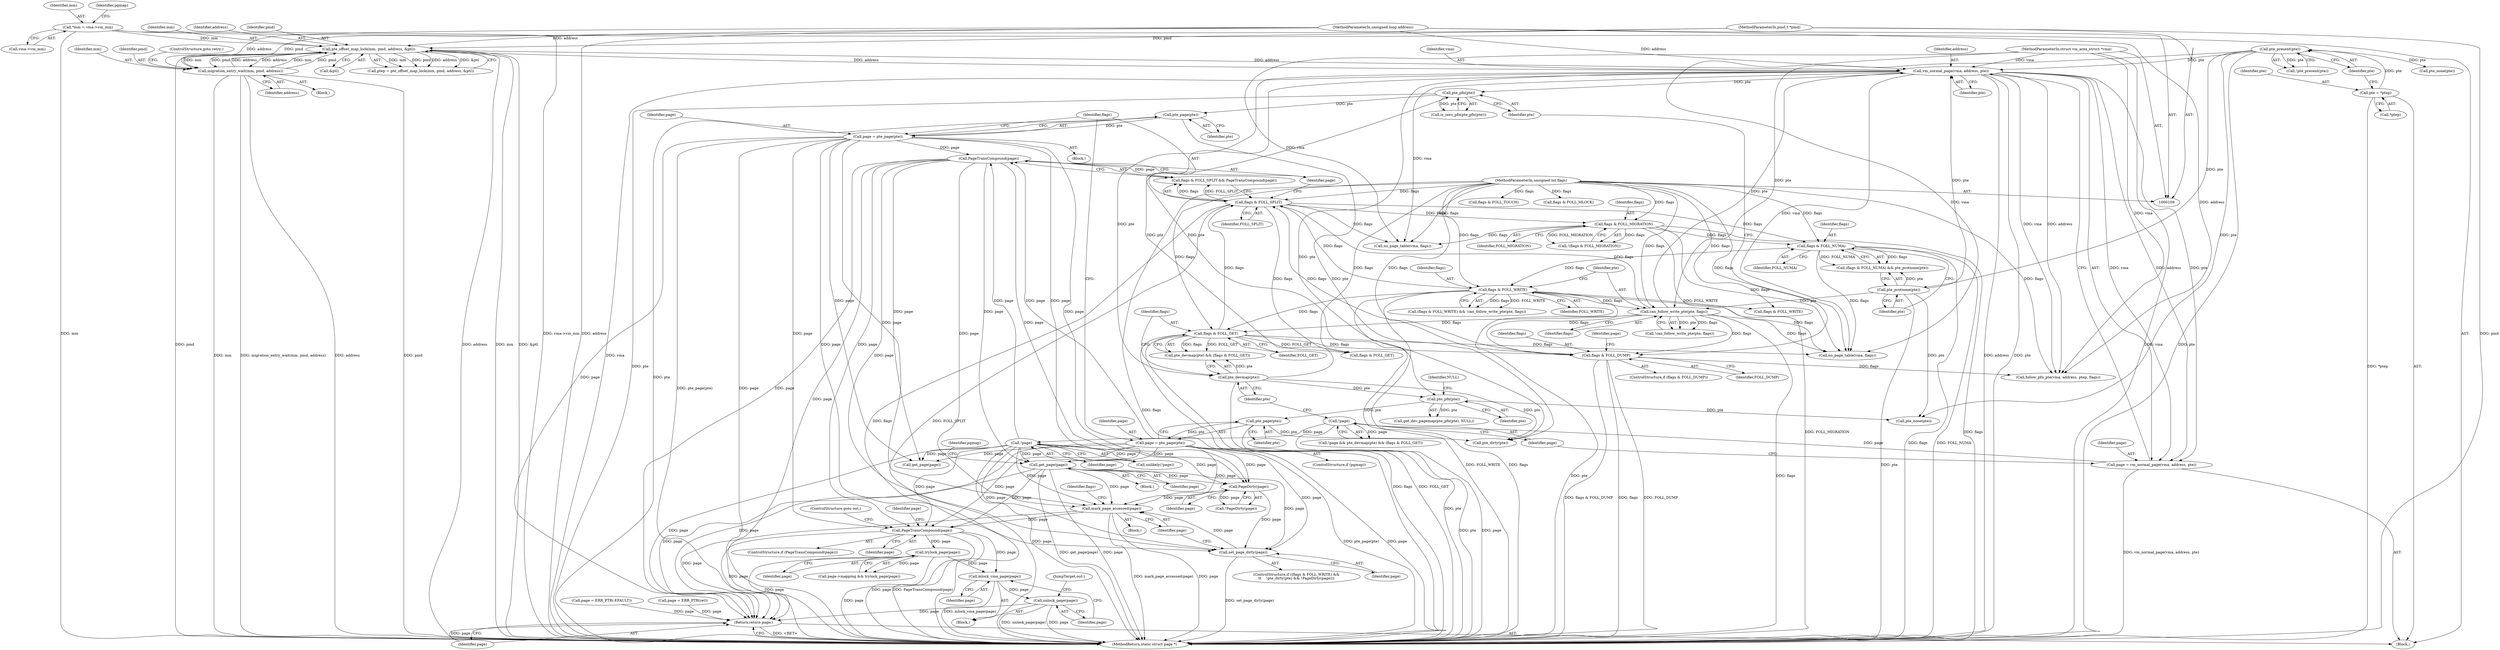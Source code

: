 digraph "0_linux_19be0eaffa3ac7d8eb6784ad9bdbc7d67ed8e619_0@API" {
"1000370" [label="(Call,mlock_vma_page(page))"];
"1000366" [label="(Call,trylock_page(page))"];
"1000358" [label="(Call,PageTransCompound(page))"];
"1000285" [label="(Call,PageTransCompound(page))"];
"1000261" [label="(Call,page = pte_page(pte))"];
"1000263" [label="(Call,pte_page(pte))"];
"1000258" [label="(Call,pte_pfn(pte))"];
"1000210" [label="(Call,vm_normal_page(vma, address, pte))"];
"1000110" [label="(MethodParameterIn,struct vm_area_struct *vma)"];
"1000141" [label="(Call,pte_offset_map_lock(mm, pmd, address, &ptl))"];
"1000116" [label="(Call,*mm = vma->vm_mm)"];
"1000180" [label="(Call,migration_entry_wait(mm, pmd, address))"];
"1000112" [label="(MethodParameterIn,pmd_t *pmd)"];
"1000111" [label="(MethodParameterIn,unsigned long address)"];
"1000199" [label="(Call,can_follow_write_pte(pte, flags))"];
"1000190" [label="(Call,pte_protnone(pte))"];
"1000153" [label="(Call,pte_present(pte))"];
"1000147" [label="(Call,pte = *ptep)"];
"1000195" [label="(Call,flags & FOLL_WRITE)"];
"1000187" [label="(Call,flags & FOLL_NUMA)"];
"1000282" [label="(Call,flags & FOLL_SPLIT)"];
"1000221" [label="(Call,flags & FOLL_GET)"];
"1000113" [label="(MethodParameterIn,unsigned int flags)"];
"1000246" [label="(Call,flags & FOLL_DUMP)"];
"1000160" [label="(Call,flags & FOLL_MIGRATION)"];
"1000219" [label="(Call,pte_devmap(pte))"];
"1000233" [label="(Call,page = pte_page(pte))"];
"1000235" [label="(Call,pte_page(pte))"];
"1000228" [label="(Call,pte_pfn(pte))"];
"1000242" [label="(Call,!page)"];
"1000216" [label="(Call,!page)"];
"1000208" [label="(Call,page = vm_normal_page(vma, address, pte))"];
"1000315" [label="(Call,get_page(page))"];
"1000344" [label="(Call,mark_page_accessed(page))"];
"1000342" [label="(Call,set_page_dirty(page))"];
"1000340" [label="(Call,PageDirty(page))"];
"1000372" [label="(Call,unlock_page(page))"];
"1000378" [label="(Return,return page;)"];
"1000182" [label="(Identifier,pmd)"];
"1000242" [label="(Call,!page)"];
"1000326" [label="(Call,flags & FOLL_TOUCH)"];
"1000243" [label="(Identifier,page)"];
"1000349" [label="(Identifier,flags)"];
"1000315" [label="(Call,get_page(page))"];
"1000220" [label="(Identifier,pte)"];
"1000258" [label="(Call,pte_pfn(pte))"];
"1000311" [label="(Call,flags & FOLL_GET)"];
"1000362" [label="(Call,page->mapping && trylock_page(page))"];
"1000186" [label="(Call,(flags & FOLL_NUMA) && pte_protnone(pte))"];
"1000257" [label="(Call,is_zero_pfn(pte_pfn(pte)))"];
"1000314" [label="(Block,)"];
"1000212" [label="(Identifier,address)"];
"1000270" [label="(Call,follow_pfn_pte(vma, address, ptep, flags))"];
"1000386" [label="(Call,pte_none(pte))"];
"1000373" [label="(Identifier,page)"];
"1000117" [label="(Identifier,mm)"];
"1000213" [label="(Identifier,pte)"];
"1000141" [label="(Call,pte_offset_map_lock(mm, pmd, address, &ptl))"];
"1000210" [label="(Call,vm_normal_page(vma, address, pte))"];
"1000219" [label="(Call,pte_devmap(pte))"];
"1000118" [label="(Call,vma->vm_mm)"];
"1000211" [label="(Identifier,vma)"];
"1000217" [label="(Identifier,page)"];
"1000344" [label="(Call,mark_page_accessed(page))"];
"1000162" [label="(Identifier,FOLL_MIGRATION)"];
"1000228" [label="(Call,pte_pfn(pte))"];
"1000275" [label="(Call,page = ERR_PTR(ret))"];
"1000233" [label="(Call,page = pte_page(pte))"];
"1000116" [label="(Call,*mm = vma->vm_mm)"];
"1000241" [label="(Call,unlikely(!page))"];
"1000195" [label="(Call,flags & FOLL_WRITE)"];
"1000154" [label="(Identifier,pte)"];
"1000114" [label="(Block,)"];
"1000145" [label="(Call,&ptl)"];
"1000234" [label="(Identifier,page)"];
"1000209" [label="(Identifier,page)"];
"1000379" [label="(Identifier,page)"];
"1000236" [label="(Identifier,pte)"];
"1000123" [label="(Identifier,pgmap)"];
"1000227" [label="(Call,get_dev_pagemap(pte_pfn(pte), NULL))"];
"1000144" [label="(Identifier,address)"];
"1000247" [label="(Identifier,flags)"];
"1000367" [label="(Identifier,page)"];
"1000143" [label="(Identifier,pmd)"];
"1000371" [label="(Identifier,page)"];
"1000215" [label="(Call,!page && pte_devmap(pte) && (flags & FOLL_GET))"];
"1000248" [label="(Identifier,FOLL_DUMP)"];
"1000189" [label="(Identifier,FOLL_NUMA)"];
"1000251" [label="(Identifier,page)"];
"1000340" [label="(Call,PageDirty(page))"];
"1000161" [label="(Identifier,flags)"];
"1000142" [label="(Identifier,mm)"];
"1000136" [label="(Call,no_page_table(vma, flags))"];
"1000160" [label="(Call,flags & FOLL_MIGRATION)"];
"1000216" [label="(Call,!page)"];
"1000200" [label="(Identifier,pte)"];
"1000264" [label="(Identifier,pte)"];
"1000245" [label="(ControlStructure,if (flags & FOLL_DUMP))"];
"1000341" [label="(Identifier,page)"];
"1000149" [label="(Call,*ptep)"];
"1000263" [label="(Call,pte_page(pte))"];
"1000343" [label="(Identifier,page)"];
"1000260" [label="(Block,)"];
"1000231" [label="(ControlStructure,if (pgmap))"];
"1000378" [label="(Return,return page;)"];
"1000318" [label="(Identifier,pgmap)"];
"1000285" [label="(Call,PageTransCompound(page))"];
"1000348" [label="(Call,flags & FOLL_MLOCK)"];
"1000370" [label="(Call,mlock_vma_page(page))"];
"1000250" [label="(Call,page = ERR_PTR(-EFAULT))"];
"1000330" [label="(ControlStructure,if ((flags & FOLL_WRITE) &&\n\t\t    !pte_dirty(pte) && !PageDirty(page)))"];
"1000345" [label="(Identifier,page)"];
"1000281" [label="(Call,flags & FOLL_SPLIT && PageTransCompound(page))"];
"1000366" [label="(Call,trylock_page(page))"];
"1000360" [label="(ControlStructure,goto out;)"];
"1000372" [label="(Call,unlock_page(page))"];
"1000222" [label="(Identifier,flags)"];
"1000155" [label="(Block,)"];
"1000111" [label="(MethodParameterIn,unsigned long address)"];
"1000110" [label="(MethodParameterIn,struct vm_area_struct *vma)"];
"1000190" [label="(Call,pte_protnone(pte))"];
"1000359" [label="(Identifier,page)"];
"1000337" [label="(Call,pte_dirty(pte))"];
"1000148" [label="(Identifier,pte)"];
"1000147" [label="(Call,pte = *ptep)"];
"1000289" [label="(Call,get_page(page))"];
"1000230" [label="(Identifier,NULL)"];
"1000183" [label="(Identifier,address)"];
"1000153" [label="(Call,pte_present(pte))"];
"1000282" [label="(Call,flags & FOLL_SPLIT)"];
"1000329" [label="(Block,)"];
"1000358" [label="(Call,PageTransCompound(page))"];
"1000283" [label="(Identifier,flags)"];
"1000368" [label="(Block,)"];
"1000152" [label="(Call,!pte_present(pte))"];
"1000394" [label="(MethodReturn,static struct page *)"];
"1000259" [label="(Identifier,pte)"];
"1000208" [label="(Call,page = vm_normal_page(vma, address, pte))"];
"1000262" [label="(Identifier,page)"];
"1000342" [label="(Call,set_page_dirty(page))"];
"1000364" [label="(Identifier,page)"];
"1000139" [label="(Call,ptep = pte_offset_map_lock(mm, pmd, address, &ptl))"];
"1000197" [label="(Identifier,FOLL_WRITE)"];
"1000188" [label="(Identifier,flags)"];
"1000198" [label="(Call,!can_follow_write_pte(pte, flags))"];
"1000196" [label="(Identifier,flags)"];
"1000374" [label="(JumpTarget,out:)"];
"1000316" [label="(Identifier,page)"];
"1000221" [label="(Call,flags & FOLL_GET)"];
"1000246" [label="(Call,flags & FOLL_DUMP)"];
"1000191" [label="(Identifier,pte)"];
"1000223" [label="(Identifier,FOLL_GET)"];
"1000194" [label="(Call,(flags & FOLL_WRITE) && !can_follow_write_pte(pte, flags))"];
"1000332" [label="(Call,flags & FOLL_WRITE)"];
"1000180" [label="(Call,migration_entry_wait(mm, pmd, address))"];
"1000284" [label="(Identifier,FOLL_SPLIT)"];
"1000165" [label="(Call,pte_none(pte))"];
"1000286" [label="(Identifier,page)"];
"1000113" [label="(MethodParameterIn,unsigned int flags)"];
"1000184" [label="(ControlStructure,goto retry;)"];
"1000391" [label="(Call,no_page_table(vma, flags))"];
"1000229" [label="(Identifier,pte)"];
"1000159" [label="(Call,!(flags & FOLL_MIGRATION))"];
"1000187" [label="(Call,flags & FOLL_NUMA)"];
"1000112" [label="(MethodParameterIn,pmd_t *pmd)"];
"1000235" [label="(Call,pte_page(pte))"];
"1000201" [label="(Identifier,flags)"];
"1000261" [label="(Call,page = pte_page(pte))"];
"1000357" [label="(ControlStructure,if (PageTransCompound(page)))"];
"1000218" [label="(Call,pte_devmap(pte) && (flags & FOLL_GET))"];
"1000339" [label="(Call,!PageDirty(page))"];
"1000199" [label="(Call,can_follow_write_pte(pte, flags))"];
"1000181" [label="(Identifier,mm)"];
"1000370" -> "1000368"  [label="AST: "];
"1000370" -> "1000371"  [label="CFG: "];
"1000371" -> "1000370"  [label="AST: "];
"1000373" -> "1000370"  [label="CFG: "];
"1000370" -> "1000394"  [label="DDG: mlock_vma_page(page)"];
"1000366" -> "1000370"  [label="DDG: page"];
"1000358" -> "1000370"  [label="DDG: page"];
"1000370" -> "1000372"  [label="DDG: page"];
"1000366" -> "1000362"  [label="AST: "];
"1000366" -> "1000367"  [label="CFG: "];
"1000367" -> "1000366"  [label="AST: "];
"1000362" -> "1000366"  [label="CFG: "];
"1000366" -> "1000394"  [label="DDG: page"];
"1000366" -> "1000362"  [label="DDG: page"];
"1000358" -> "1000366"  [label="DDG: page"];
"1000366" -> "1000378"  [label="DDG: page"];
"1000358" -> "1000357"  [label="AST: "];
"1000358" -> "1000359"  [label="CFG: "];
"1000359" -> "1000358"  [label="AST: "];
"1000360" -> "1000358"  [label="CFG: "];
"1000364" -> "1000358"  [label="CFG: "];
"1000358" -> "1000394"  [label="DDG: PageTransCompound(page)"];
"1000358" -> "1000394"  [label="DDG: page"];
"1000285" -> "1000358"  [label="DDG: page"];
"1000315" -> "1000358"  [label="DDG: page"];
"1000261" -> "1000358"  [label="DDG: page"];
"1000233" -> "1000358"  [label="DDG: page"];
"1000344" -> "1000358"  [label="DDG: page"];
"1000242" -> "1000358"  [label="DDG: page"];
"1000358" -> "1000378"  [label="DDG: page"];
"1000285" -> "1000281"  [label="AST: "];
"1000285" -> "1000286"  [label="CFG: "];
"1000286" -> "1000285"  [label="AST: "];
"1000281" -> "1000285"  [label="CFG: "];
"1000285" -> "1000394"  [label="DDG: page"];
"1000285" -> "1000281"  [label="DDG: page"];
"1000261" -> "1000285"  [label="DDG: page"];
"1000233" -> "1000285"  [label="DDG: page"];
"1000242" -> "1000285"  [label="DDG: page"];
"1000285" -> "1000289"  [label="DDG: page"];
"1000285" -> "1000315"  [label="DDG: page"];
"1000285" -> "1000340"  [label="DDG: page"];
"1000285" -> "1000342"  [label="DDG: page"];
"1000285" -> "1000344"  [label="DDG: page"];
"1000285" -> "1000378"  [label="DDG: page"];
"1000261" -> "1000260"  [label="AST: "];
"1000261" -> "1000263"  [label="CFG: "];
"1000262" -> "1000261"  [label="AST: "];
"1000263" -> "1000261"  [label="AST: "];
"1000283" -> "1000261"  [label="CFG: "];
"1000261" -> "1000394"  [label="DDG: pte_page(pte)"];
"1000261" -> "1000394"  [label="DDG: page"];
"1000263" -> "1000261"  [label="DDG: pte"];
"1000261" -> "1000289"  [label="DDG: page"];
"1000261" -> "1000315"  [label="DDG: page"];
"1000261" -> "1000340"  [label="DDG: page"];
"1000261" -> "1000342"  [label="DDG: page"];
"1000261" -> "1000344"  [label="DDG: page"];
"1000261" -> "1000378"  [label="DDG: page"];
"1000263" -> "1000264"  [label="CFG: "];
"1000264" -> "1000263"  [label="AST: "];
"1000263" -> "1000394"  [label="DDG: pte"];
"1000258" -> "1000263"  [label="DDG: pte"];
"1000263" -> "1000337"  [label="DDG: pte"];
"1000258" -> "1000257"  [label="AST: "];
"1000258" -> "1000259"  [label="CFG: "];
"1000259" -> "1000258"  [label="AST: "];
"1000257" -> "1000258"  [label="CFG: "];
"1000258" -> "1000394"  [label="DDG: pte"];
"1000258" -> "1000257"  [label="DDG: pte"];
"1000210" -> "1000258"  [label="DDG: pte"];
"1000219" -> "1000258"  [label="DDG: pte"];
"1000210" -> "1000208"  [label="AST: "];
"1000210" -> "1000213"  [label="CFG: "];
"1000211" -> "1000210"  [label="AST: "];
"1000212" -> "1000210"  [label="AST: "];
"1000213" -> "1000210"  [label="AST: "];
"1000208" -> "1000210"  [label="CFG: "];
"1000210" -> "1000394"  [label="DDG: address"];
"1000210" -> "1000394"  [label="DDG: pte"];
"1000210" -> "1000394"  [label="DDG: vma"];
"1000210" -> "1000136"  [label="DDG: vma"];
"1000210" -> "1000141"  [label="DDG: address"];
"1000210" -> "1000208"  [label="DDG: vma"];
"1000210" -> "1000208"  [label="DDG: address"];
"1000210" -> "1000208"  [label="DDG: pte"];
"1000110" -> "1000210"  [label="DDG: vma"];
"1000141" -> "1000210"  [label="DDG: address"];
"1000111" -> "1000210"  [label="DDG: address"];
"1000199" -> "1000210"  [label="DDG: pte"];
"1000190" -> "1000210"  [label="DDG: pte"];
"1000153" -> "1000210"  [label="DDG: pte"];
"1000210" -> "1000219"  [label="DDG: pte"];
"1000210" -> "1000228"  [label="DDG: pte"];
"1000210" -> "1000270"  [label="DDG: vma"];
"1000210" -> "1000270"  [label="DDG: address"];
"1000210" -> "1000337"  [label="DDG: pte"];
"1000210" -> "1000391"  [label="DDG: vma"];
"1000110" -> "1000109"  [label="AST: "];
"1000110" -> "1000394"  [label="DDG: vma"];
"1000110" -> "1000136"  [label="DDG: vma"];
"1000110" -> "1000270"  [label="DDG: vma"];
"1000110" -> "1000391"  [label="DDG: vma"];
"1000141" -> "1000139"  [label="AST: "];
"1000141" -> "1000145"  [label="CFG: "];
"1000142" -> "1000141"  [label="AST: "];
"1000143" -> "1000141"  [label="AST: "];
"1000144" -> "1000141"  [label="AST: "];
"1000145" -> "1000141"  [label="AST: "];
"1000139" -> "1000141"  [label="CFG: "];
"1000141" -> "1000394"  [label="DDG: mm"];
"1000141" -> "1000394"  [label="DDG: address"];
"1000141" -> "1000394"  [label="DDG: &ptl"];
"1000141" -> "1000394"  [label="DDG: pmd"];
"1000141" -> "1000139"  [label="DDG: mm"];
"1000141" -> "1000139"  [label="DDG: pmd"];
"1000141" -> "1000139"  [label="DDG: address"];
"1000141" -> "1000139"  [label="DDG: &ptl"];
"1000116" -> "1000141"  [label="DDG: mm"];
"1000180" -> "1000141"  [label="DDG: mm"];
"1000180" -> "1000141"  [label="DDG: pmd"];
"1000180" -> "1000141"  [label="DDG: address"];
"1000112" -> "1000141"  [label="DDG: pmd"];
"1000111" -> "1000141"  [label="DDG: address"];
"1000141" -> "1000180"  [label="DDG: mm"];
"1000141" -> "1000180"  [label="DDG: pmd"];
"1000141" -> "1000180"  [label="DDG: address"];
"1000116" -> "1000114"  [label="AST: "];
"1000116" -> "1000118"  [label="CFG: "];
"1000117" -> "1000116"  [label="AST: "];
"1000118" -> "1000116"  [label="AST: "];
"1000123" -> "1000116"  [label="CFG: "];
"1000116" -> "1000394"  [label="DDG: mm"];
"1000116" -> "1000394"  [label="DDG: vma->vm_mm"];
"1000180" -> "1000155"  [label="AST: "];
"1000180" -> "1000183"  [label="CFG: "];
"1000181" -> "1000180"  [label="AST: "];
"1000182" -> "1000180"  [label="AST: "];
"1000183" -> "1000180"  [label="AST: "];
"1000184" -> "1000180"  [label="CFG: "];
"1000180" -> "1000394"  [label="DDG: pmd"];
"1000180" -> "1000394"  [label="DDG: mm"];
"1000180" -> "1000394"  [label="DDG: migration_entry_wait(mm, pmd, address)"];
"1000180" -> "1000394"  [label="DDG: address"];
"1000112" -> "1000180"  [label="DDG: pmd"];
"1000111" -> "1000180"  [label="DDG: address"];
"1000112" -> "1000109"  [label="AST: "];
"1000112" -> "1000394"  [label="DDG: pmd"];
"1000111" -> "1000109"  [label="AST: "];
"1000111" -> "1000394"  [label="DDG: address"];
"1000111" -> "1000270"  [label="DDG: address"];
"1000199" -> "1000198"  [label="AST: "];
"1000199" -> "1000201"  [label="CFG: "];
"1000200" -> "1000199"  [label="AST: "];
"1000201" -> "1000199"  [label="AST: "];
"1000198" -> "1000199"  [label="CFG: "];
"1000199" -> "1000394"  [label="DDG: flags"];
"1000199" -> "1000394"  [label="DDG: pte"];
"1000199" -> "1000198"  [label="DDG: pte"];
"1000199" -> "1000198"  [label="DDG: flags"];
"1000190" -> "1000199"  [label="DDG: pte"];
"1000153" -> "1000199"  [label="DDG: pte"];
"1000195" -> "1000199"  [label="DDG: flags"];
"1000113" -> "1000199"  [label="DDG: flags"];
"1000199" -> "1000221"  [label="DDG: flags"];
"1000199" -> "1000246"  [label="DDG: flags"];
"1000199" -> "1000282"  [label="DDG: flags"];
"1000199" -> "1000391"  [label="DDG: flags"];
"1000190" -> "1000186"  [label="AST: "];
"1000190" -> "1000191"  [label="CFG: "];
"1000191" -> "1000190"  [label="AST: "];
"1000186" -> "1000190"  [label="CFG: "];
"1000190" -> "1000394"  [label="DDG: pte"];
"1000190" -> "1000186"  [label="DDG: pte"];
"1000153" -> "1000190"  [label="DDG: pte"];
"1000190" -> "1000386"  [label="DDG: pte"];
"1000153" -> "1000152"  [label="AST: "];
"1000153" -> "1000154"  [label="CFG: "];
"1000154" -> "1000153"  [label="AST: "];
"1000152" -> "1000153"  [label="CFG: "];
"1000153" -> "1000394"  [label="DDG: pte"];
"1000153" -> "1000152"  [label="DDG: pte"];
"1000147" -> "1000153"  [label="DDG: pte"];
"1000153" -> "1000165"  [label="DDG: pte"];
"1000153" -> "1000386"  [label="DDG: pte"];
"1000147" -> "1000114"  [label="AST: "];
"1000147" -> "1000149"  [label="CFG: "];
"1000148" -> "1000147"  [label="AST: "];
"1000149" -> "1000147"  [label="AST: "];
"1000154" -> "1000147"  [label="CFG: "];
"1000147" -> "1000394"  [label="DDG: *ptep"];
"1000195" -> "1000194"  [label="AST: "];
"1000195" -> "1000197"  [label="CFG: "];
"1000196" -> "1000195"  [label="AST: "];
"1000197" -> "1000195"  [label="AST: "];
"1000200" -> "1000195"  [label="CFG: "];
"1000194" -> "1000195"  [label="CFG: "];
"1000195" -> "1000394"  [label="DDG: FOLL_WRITE"];
"1000195" -> "1000394"  [label="DDG: flags"];
"1000195" -> "1000194"  [label="DDG: flags"];
"1000195" -> "1000194"  [label="DDG: FOLL_WRITE"];
"1000187" -> "1000195"  [label="DDG: flags"];
"1000113" -> "1000195"  [label="DDG: flags"];
"1000195" -> "1000221"  [label="DDG: flags"];
"1000195" -> "1000246"  [label="DDG: flags"];
"1000195" -> "1000282"  [label="DDG: flags"];
"1000195" -> "1000332"  [label="DDG: FOLL_WRITE"];
"1000195" -> "1000391"  [label="DDG: flags"];
"1000187" -> "1000186"  [label="AST: "];
"1000187" -> "1000189"  [label="CFG: "];
"1000188" -> "1000187"  [label="AST: "];
"1000189" -> "1000187"  [label="AST: "];
"1000191" -> "1000187"  [label="CFG: "];
"1000186" -> "1000187"  [label="CFG: "];
"1000187" -> "1000394"  [label="DDG: flags"];
"1000187" -> "1000394"  [label="DDG: FOLL_NUMA"];
"1000187" -> "1000186"  [label="DDG: flags"];
"1000187" -> "1000186"  [label="DDG: FOLL_NUMA"];
"1000282" -> "1000187"  [label="DDG: flags"];
"1000160" -> "1000187"  [label="DDG: flags"];
"1000113" -> "1000187"  [label="DDG: flags"];
"1000187" -> "1000391"  [label="DDG: flags"];
"1000282" -> "1000281"  [label="AST: "];
"1000282" -> "1000284"  [label="CFG: "];
"1000283" -> "1000282"  [label="AST: "];
"1000284" -> "1000282"  [label="AST: "];
"1000286" -> "1000282"  [label="CFG: "];
"1000281" -> "1000282"  [label="CFG: "];
"1000282" -> "1000394"  [label="DDG: FOLL_SPLIT"];
"1000282" -> "1000394"  [label="DDG: flags"];
"1000282" -> "1000136"  [label="DDG: flags"];
"1000282" -> "1000160"  [label="DDG: flags"];
"1000282" -> "1000281"  [label="DDG: flags"];
"1000282" -> "1000281"  [label="DDG: FOLL_SPLIT"];
"1000221" -> "1000282"  [label="DDG: flags"];
"1000246" -> "1000282"  [label="DDG: flags"];
"1000113" -> "1000282"  [label="DDG: flags"];
"1000282" -> "1000311"  [label="DDG: flags"];
"1000221" -> "1000218"  [label="AST: "];
"1000221" -> "1000223"  [label="CFG: "];
"1000222" -> "1000221"  [label="AST: "];
"1000223" -> "1000221"  [label="AST: "];
"1000218" -> "1000221"  [label="CFG: "];
"1000221" -> "1000394"  [label="DDG: FOLL_GET"];
"1000221" -> "1000394"  [label="DDG: flags"];
"1000221" -> "1000218"  [label="DDG: flags"];
"1000221" -> "1000218"  [label="DDG: FOLL_GET"];
"1000113" -> "1000221"  [label="DDG: flags"];
"1000221" -> "1000246"  [label="DDG: flags"];
"1000221" -> "1000311"  [label="DDG: FOLL_GET"];
"1000221" -> "1000391"  [label="DDG: flags"];
"1000113" -> "1000109"  [label="AST: "];
"1000113" -> "1000394"  [label="DDG: flags"];
"1000113" -> "1000136"  [label="DDG: flags"];
"1000113" -> "1000160"  [label="DDG: flags"];
"1000113" -> "1000246"  [label="DDG: flags"];
"1000113" -> "1000270"  [label="DDG: flags"];
"1000113" -> "1000311"  [label="DDG: flags"];
"1000113" -> "1000326"  [label="DDG: flags"];
"1000113" -> "1000332"  [label="DDG: flags"];
"1000113" -> "1000348"  [label="DDG: flags"];
"1000113" -> "1000391"  [label="DDG: flags"];
"1000246" -> "1000245"  [label="AST: "];
"1000246" -> "1000248"  [label="CFG: "];
"1000247" -> "1000246"  [label="AST: "];
"1000248" -> "1000246"  [label="AST: "];
"1000251" -> "1000246"  [label="CFG: "];
"1000259" -> "1000246"  [label="CFG: "];
"1000246" -> "1000394"  [label="DDG: FOLL_DUMP"];
"1000246" -> "1000394"  [label="DDG: flags & FOLL_DUMP"];
"1000246" -> "1000394"  [label="DDG: flags"];
"1000246" -> "1000270"  [label="DDG: flags"];
"1000160" -> "1000159"  [label="AST: "];
"1000160" -> "1000162"  [label="CFG: "];
"1000161" -> "1000160"  [label="AST: "];
"1000162" -> "1000160"  [label="AST: "];
"1000159" -> "1000160"  [label="CFG: "];
"1000160" -> "1000394"  [label="DDG: FOLL_MIGRATION"];
"1000160" -> "1000394"  [label="DDG: flags"];
"1000160" -> "1000136"  [label="DDG: flags"];
"1000160" -> "1000159"  [label="DDG: flags"];
"1000160" -> "1000159"  [label="DDG: FOLL_MIGRATION"];
"1000160" -> "1000391"  [label="DDG: flags"];
"1000219" -> "1000218"  [label="AST: "];
"1000219" -> "1000220"  [label="CFG: "];
"1000220" -> "1000219"  [label="AST: "];
"1000222" -> "1000219"  [label="CFG: "];
"1000218" -> "1000219"  [label="CFG: "];
"1000219" -> "1000394"  [label="DDG: pte"];
"1000219" -> "1000218"  [label="DDG: pte"];
"1000219" -> "1000228"  [label="DDG: pte"];
"1000219" -> "1000337"  [label="DDG: pte"];
"1000233" -> "1000231"  [label="AST: "];
"1000233" -> "1000235"  [label="CFG: "];
"1000234" -> "1000233"  [label="AST: "];
"1000235" -> "1000233"  [label="AST: "];
"1000283" -> "1000233"  [label="CFG: "];
"1000233" -> "1000394"  [label="DDG: pte_page(pte)"];
"1000233" -> "1000394"  [label="DDG: page"];
"1000235" -> "1000233"  [label="DDG: pte"];
"1000233" -> "1000289"  [label="DDG: page"];
"1000233" -> "1000315"  [label="DDG: page"];
"1000233" -> "1000340"  [label="DDG: page"];
"1000233" -> "1000342"  [label="DDG: page"];
"1000233" -> "1000344"  [label="DDG: page"];
"1000233" -> "1000378"  [label="DDG: page"];
"1000235" -> "1000236"  [label="CFG: "];
"1000236" -> "1000235"  [label="AST: "];
"1000235" -> "1000394"  [label="DDG: pte"];
"1000228" -> "1000235"  [label="DDG: pte"];
"1000235" -> "1000337"  [label="DDG: pte"];
"1000228" -> "1000227"  [label="AST: "];
"1000228" -> "1000229"  [label="CFG: "];
"1000229" -> "1000228"  [label="AST: "];
"1000230" -> "1000228"  [label="CFG: "];
"1000228" -> "1000227"  [label="DDG: pte"];
"1000228" -> "1000386"  [label="DDG: pte"];
"1000242" -> "1000241"  [label="AST: "];
"1000242" -> "1000243"  [label="CFG: "];
"1000243" -> "1000242"  [label="AST: "];
"1000241" -> "1000242"  [label="CFG: "];
"1000242" -> "1000394"  [label="DDG: page"];
"1000242" -> "1000241"  [label="DDG: page"];
"1000216" -> "1000242"  [label="DDG: page"];
"1000242" -> "1000289"  [label="DDG: page"];
"1000242" -> "1000315"  [label="DDG: page"];
"1000242" -> "1000340"  [label="DDG: page"];
"1000242" -> "1000342"  [label="DDG: page"];
"1000242" -> "1000344"  [label="DDG: page"];
"1000242" -> "1000378"  [label="DDG: page"];
"1000216" -> "1000215"  [label="AST: "];
"1000216" -> "1000217"  [label="CFG: "];
"1000217" -> "1000216"  [label="AST: "];
"1000220" -> "1000216"  [label="CFG: "];
"1000215" -> "1000216"  [label="CFG: "];
"1000216" -> "1000394"  [label="DDG: page"];
"1000216" -> "1000215"  [label="DDG: page"];
"1000208" -> "1000216"  [label="DDG: page"];
"1000208" -> "1000114"  [label="AST: "];
"1000209" -> "1000208"  [label="AST: "];
"1000217" -> "1000208"  [label="CFG: "];
"1000208" -> "1000394"  [label="DDG: vm_normal_page(vma, address, pte)"];
"1000315" -> "1000314"  [label="AST: "];
"1000315" -> "1000316"  [label="CFG: "];
"1000316" -> "1000315"  [label="AST: "];
"1000318" -> "1000315"  [label="CFG: "];
"1000315" -> "1000394"  [label="DDG: get_page(page)"];
"1000315" -> "1000394"  [label="DDG: page"];
"1000315" -> "1000340"  [label="DDG: page"];
"1000315" -> "1000342"  [label="DDG: page"];
"1000315" -> "1000344"  [label="DDG: page"];
"1000315" -> "1000378"  [label="DDG: page"];
"1000344" -> "1000329"  [label="AST: "];
"1000344" -> "1000345"  [label="CFG: "];
"1000345" -> "1000344"  [label="AST: "];
"1000349" -> "1000344"  [label="CFG: "];
"1000344" -> "1000394"  [label="DDG: mark_page_accessed(page)"];
"1000344" -> "1000394"  [label="DDG: page"];
"1000342" -> "1000344"  [label="DDG: page"];
"1000340" -> "1000344"  [label="DDG: page"];
"1000344" -> "1000378"  [label="DDG: page"];
"1000342" -> "1000330"  [label="AST: "];
"1000342" -> "1000343"  [label="CFG: "];
"1000343" -> "1000342"  [label="AST: "];
"1000345" -> "1000342"  [label="CFG: "];
"1000342" -> "1000394"  [label="DDG: set_page_dirty(page)"];
"1000340" -> "1000342"  [label="DDG: page"];
"1000340" -> "1000339"  [label="AST: "];
"1000340" -> "1000341"  [label="CFG: "];
"1000341" -> "1000340"  [label="AST: "];
"1000339" -> "1000340"  [label="CFG: "];
"1000340" -> "1000339"  [label="DDG: page"];
"1000372" -> "1000368"  [label="AST: "];
"1000372" -> "1000373"  [label="CFG: "];
"1000373" -> "1000372"  [label="AST: "];
"1000374" -> "1000372"  [label="CFG: "];
"1000372" -> "1000394"  [label="DDG: page"];
"1000372" -> "1000394"  [label="DDG: unlock_page(page)"];
"1000372" -> "1000378"  [label="DDG: page"];
"1000378" -> "1000114"  [label="AST: "];
"1000378" -> "1000379"  [label="CFG: "];
"1000379" -> "1000378"  [label="AST: "];
"1000394" -> "1000378"  [label="CFG: "];
"1000378" -> "1000394"  [label="DDG: <RET>"];
"1000379" -> "1000378"  [label="DDG: page"];
"1000250" -> "1000378"  [label="DDG: page"];
"1000275" -> "1000378"  [label="DDG: page"];
}
